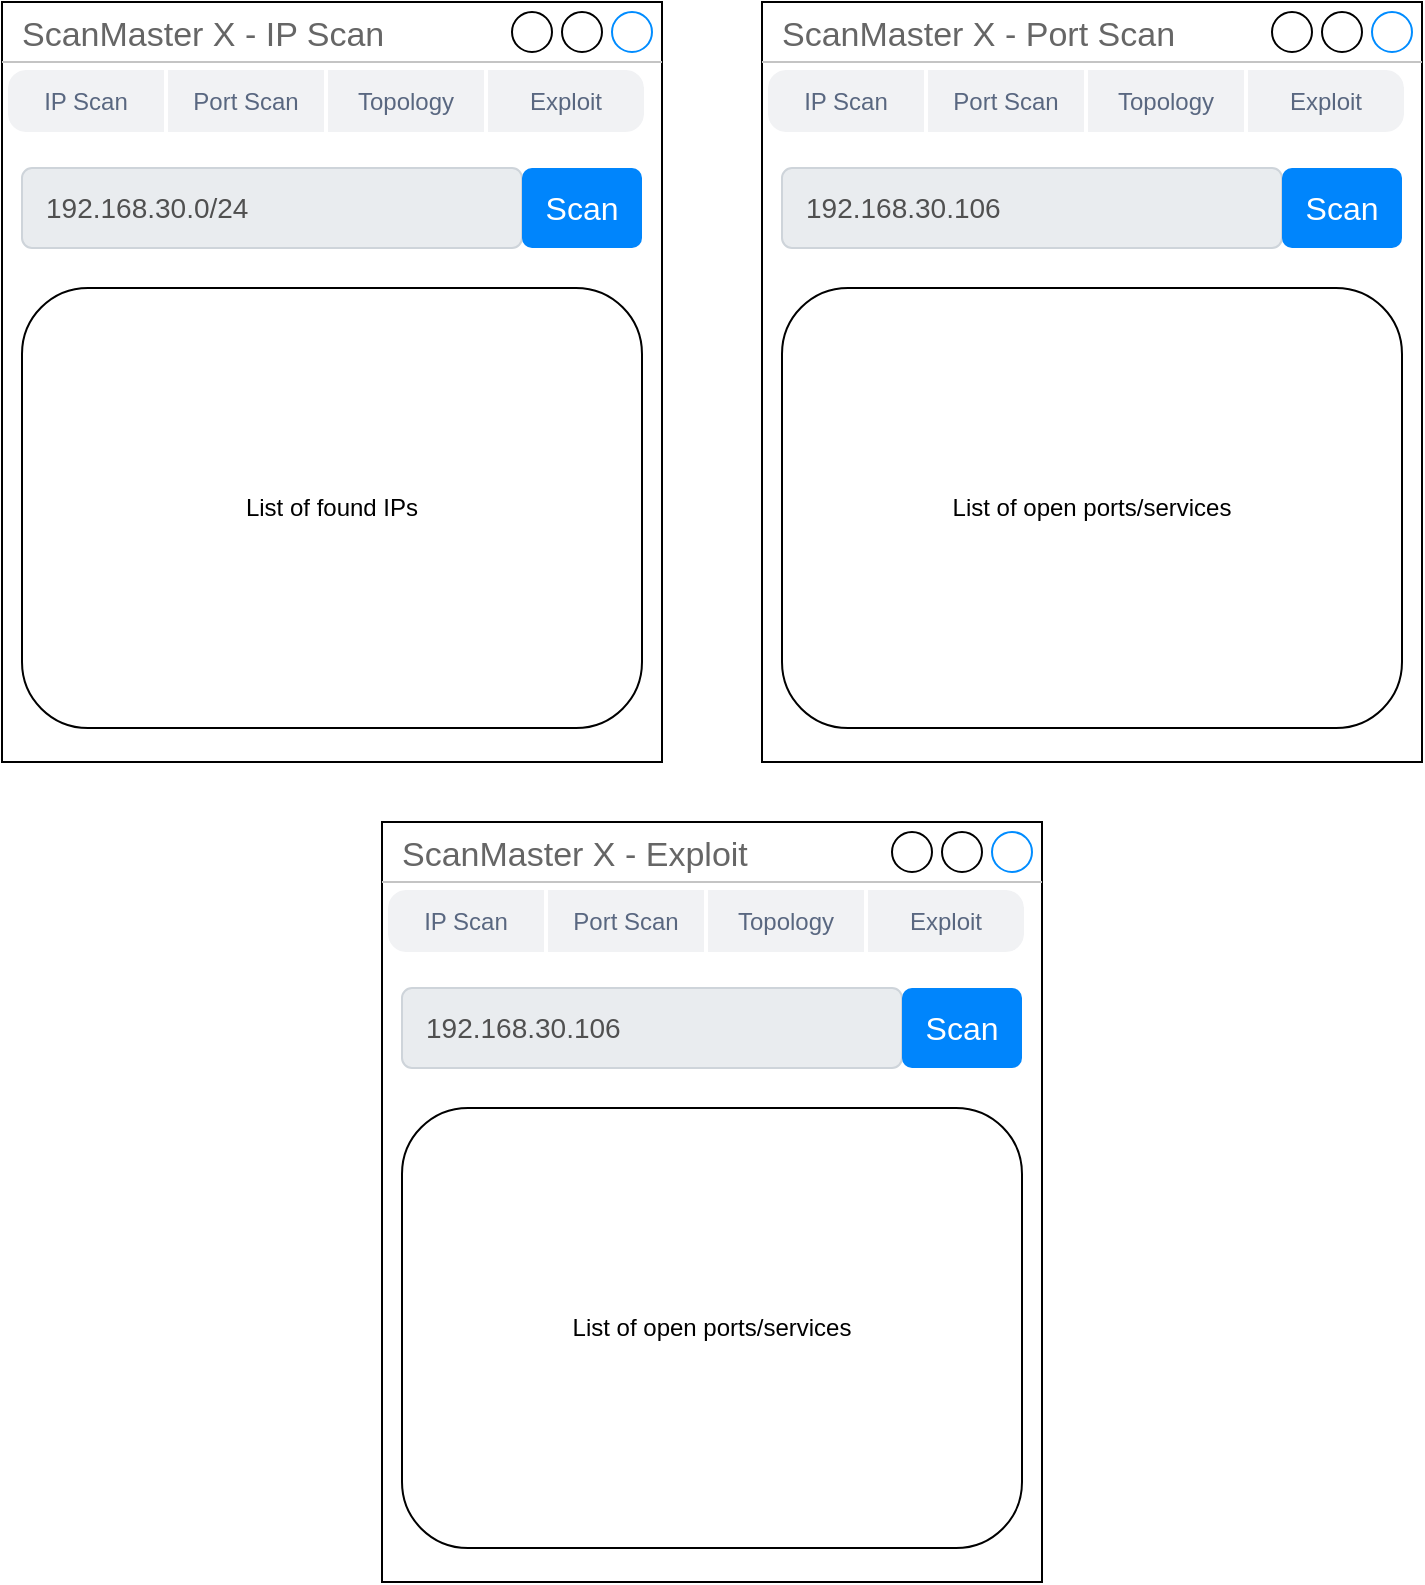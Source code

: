 <mxfile version="24.2.5" type="device">
  <diagram name="Page-1" id="03018318-947c-dd8e-b7a3-06fadd420f32">
    <mxGraphModel dx="1434" dy="833" grid="1" gridSize="10" guides="1" tooltips="1" connect="1" arrows="1" fold="1" page="1" pageScale="1" pageWidth="1100" pageHeight="850" background="none" math="0" shadow="0">
      <root>
        <mxCell id="0" />
        <mxCell id="1" parent="0" />
        <mxCell id="af4oEK7Usk6lk2g7xirI-20" value="ScanMaster X - IP Scan" style="strokeWidth=1;shadow=0;dashed=0;align=center;html=1;shape=mxgraph.mockup.containers.window;align=left;verticalAlign=top;spacingLeft=8;strokeColor2=#008cff;strokeColor3=#c4c4c4;fontColor=#666666;mainText=;fontSize=17;labelBackgroundColor=none;whiteSpace=wrap;" vertex="1" parent="1">
          <mxGeometry x="40" y="40" width="330" height="380" as="geometry" />
        </mxCell>
        <mxCell id="af4oEK7Usk6lk2g7xirI-13" value="192.168.30.0/24" style="html=1;shadow=0;dashed=0;shape=mxgraph.bootstrap.rrect;rSize=5;strokeColor=#CED4DA;strokeWidth=1;fillColor=#E9ECEF;fontColor=#505050;whiteSpace=wrap;align=left;verticalAlign=middle;spacingLeft=10;fontSize=14;" vertex="1" parent="1">
          <mxGeometry x="50" y="123" width="250" height="40" as="geometry" />
        </mxCell>
        <mxCell id="af4oEK7Usk6lk2g7xirI-15" value="" style="strokeWidth=1;shadow=0;dashed=0;align=center;html=1;shape=mxgraph.mockup.rrect;rSize=10;fillColor=#F1F2F4;strokeColor=#ffffff;strokeWidth=2" vertex="1" parent="1">
          <mxGeometry x="42" y="73" width="320" height="33" as="geometry" />
        </mxCell>
        <mxCell id="af4oEK7Usk6lk2g7xirI-16" value="Port Scan" style="rounded=0;fontSize=12;fontColor=#596780;fontStyle=0;fillColor=none;strokeColor=#ffffff;strokeWidth=2;resizeHeight=1;whiteSpace=wrap;html=1;" vertex="1" parent="af4oEK7Usk6lk2g7xirI-15">
          <mxGeometry width="80" height="33" relative="1" as="geometry">
            <mxPoint x="80" as="offset" />
          </mxGeometry>
        </mxCell>
        <mxCell id="af4oEK7Usk6lk2g7xirI-17" value="Topology" style="rounded=0;fontSize=12;fontColor=#596780;fontStyle=0;fillColor=none;strokeColor=#ffffff;strokeWidth=2;resizeHeight=1;whiteSpace=wrap;html=1;" vertex="1" parent="af4oEK7Usk6lk2g7xirI-15">
          <mxGeometry width="80" height="33" relative="1" as="geometry">
            <mxPoint x="160" as="offset" />
          </mxGeometry>
        </mxCell>
        <mxCell id="af4oEK7Usk6lk2g7xirI-18" value="Exploit" style="strokeWidth=1;shadow=0;dashed=0;align=center;html=1;shape=mxgraph.mockup.rightButton;rSize=10;fontSize=12;fontColor=#596780;fontStyle=0;fillColor=none;strokeColor=#ffffff;strokeWidth=2;resizeHeight=1;whiteSpace=wrap;" vertex="1" parent="af4oEK7Usk6lk2g7xirI-15">
          <mxGeometry x="1" width="80" height="33" relative="1" as="geometry">
            <mxPoint x="-80" as="offset" />
          </mxGeometry>
        </mxCell>
        <mxCell id="af4oEK7Usk6lk2g7xirI-19" value="IP Scan" style="strokeWidth=1;shadow=0;dashed=0;align=center;html=1;shape=mxgraph.mockup.leftButton;rSize=10;fontSize=12;fontColor=#596780;fontStyle=0;fillColor=none;strokeColor=#ffffff;strokeWidth=2;resizeHeight=1;whiteSpace=wrap;" vertex="1" parent="af4oEK7Usk6lk2g7xirI-15">
          <mxGeometry width="80" height="33" relative="1" as="geometry" />
        </mxCell>
        <mxCell id="af4oEK7Usk6lk2g7xirI-22" value="Scan" style="html=1;shadow=0;dashed=0;shape=mxgraph.bootstrap.rrect;rSize=5;strokeColor=none;strokeWidth=1;fillColor=#0085FC;fontColor=#FFFFFF;whiteSpace=wrap;align=center;verticalAlign=middle;spacingLeft=0;fontStyle=0;fontSize=16;spacing=5;" vertex="1" parent="1">
          <mxGeometry x="300" y="123" width="60" height="40" as="geometry" />
        </mxCell>
        <mxCell id="af4oEK7Usk6lk2g7xirI-23" value="List of found IPs" style="rounded=1;whiteSpace=wrap;html=1;" vertex="1" parent="1">
          <mxGeometry x="50" y="183" width="310" height="220" as="geometry" />
        </mxCell>
        <mxCell id="af4oEK7Usk6lk2g7xirI-24" value="ScanMaster X - Port Scan" style="strokeWidth=1;shadow=0;dashed=0;align=center;html=1;shape=mxgraph.mockup.containers.window;align=left;verticalAlign=top;spacingLeft=8;strokeColor2=#008cff;strokeColor3=#c4c4c4;fontColor=#666666;mainText=;fontSize=17;labelBackgroundColor=none;whiteSpace=wrap;" vertex="1" parent="1">
          <mxGeometry x="420" y="40" width="330" height="380" as="geometry" />
        </mxCell>
        <mxCell id="af4oEK7Usk6lk2g7xirI-25" value="192.168.30.106" style="html=1;shadow=0;dashed=0;shape=mxgraph.bootstrap.rrect;rSize=5;strokeColor=#CED4DA;strokeWidth=1;fillColor=#E9ECEF;fontColor=#505050;whiteSpace=wrap;align=left;verticalAlign=middle;spacingLeft=10;fontSize=14;" vertex="1" parent="1">
          <mxGeometry x="430" y="123" width="250" height="40" as="geometry" />
        </mxCell>
        <mxCell id="af4oEK7Usk6lk2g7xirI-26" value="" style="strokeWidth=1;shadow=0;dashed=0;align=center;html=1;shape=mxgraph.mockup.rrect;rSize=10;fillColor=#F1F2F4;strokeColor=#ffffff;strokeWidth=2" vertex="1" parent="1">
          <mxGeometry x="422" y="73" width="320" height="33" as="geometry" />
        </mxCell>
        <mxCell id="af4oEK7Usk6lk2g7xirI-27" value="Port Scan" style="rounded=0;fontSize=12;fontColor=#596780;fontStyle=0;fillColor=none;strokeColor=#ffffff;strokeWidth=2;resizeHeight=1;whiteSpace=wrap;html=1;" vertex="1" parent="af4oEK7Usk6lk2g7xirI-26">
          <mxGeometry width="80" height="33" relative="1" as="geometry">
            <mxPoint x="80" as="offset" />
          </mxGeometry>
        </mxCell>
        <mxCell id="af4oEK7Usk6lk2g7xirI-28" value="Topology" style="rounded=0;fontSize=12;fontColor=#596780;fontStyle=0;fillColor=none;strokeColor=#ffffff;strokeWidth=2;resizeHeight=1;whiteSpace=wrap;html=1;" vertex="1" parent="af4oEK7Usk6lk2g7xirI-26">
          <mxGeometry width="80" height="33" relative="1" as="geometry">
            <mxPoint x="160" as="offset" />
          </mxGeometry>
        </mxCell>
        <mxCell id="af4oEK7Usk6lk2g7xirI-29" value="Exploit" style="strokeWidth=1;shadow=0;dashed=0;align=center;html=1;shape=mxgraph.mockup.rightButton;rSize=10;fontSize=12;fontColor=#596780;fontStyle=0;fillColor=none;strokeColor=#ffffff;strokeWidth=2;resizeHeight=1;whiteSpace=wrap;" vertex="1" parent="af4oEK7Usk6lk2g7xirI-26">
          <mxGeometry x="1" width="80" height="33" relative="1" as="geometry">
            <mxPoint x="-80" as="offset" />
          </mxGeometry>
        </mxCell>
        <mxCell id="af4oEK7Usk6lk2g7xirI-30" value="IP Scan" style="strokeWidth=1;shadow=0;dashed=0;align=center;html=1;shape=mxgraph.mockup.leftButton;rSize=10;fontSize=12;fontColor=#596780;fontStyle=0;fillColor=none;strokeColor=#ffffff;strokeWidth=2;resizeHeight=1;whiteSpace=wrap;" vertex="1" parent="af4oEK7Usk6lk2g7xirI-26">
          <mxGeometry width="80" height="33" relative="1" as="geometry" />
        </mxCell>
        <mxCell id="af4oEK7Usk6lk2g7xirI-31" value="Scan" style="html=1;shadow=0;dashed=0;shape=mxgraph.bootstrap.rrect;rSize=5;strokeColor=none;strokeWidth=1;fillColor=#0085FC;fontColor=#FFFFFF;whiteSpace=wrap;align=center;verticalAlign=middle;spacingLeft=0;fontStyle=0;fontSize=16;spacing=5;" vertex="1" parent="1">
          <mxGeometry x="680" y="123" width="60" height="40" as="geometry" />
        </mxCell>
        <mxCell id="af4oEK7Usk6lk2g7xirI-32" value="List of open ports/services" style="rounded=1;whiteSpace=wrap;html=1;" vertex="1" parent="1">
          <mxGeometry x="430" y="183" width="310" height="220" as="geometry" />
        </mxCell>
        <mxCell id="af4oEK7Usk6lk2g7xirI-33" value="ScanMaster X - Exploit" style="strokeWidth=1;shadow=0;dashed=0;align=center;html=1;shape=mxgraph.mockup.containers.window;align=left;verticalAlign=top;spacingLeft=8;strokeColor2=#008cff;strokeColor3=#c4c4c4;fontColor=#666666;mainText=;fontSize=17;labelBackgroundColor=none;whiteSpace=wrap;" vertex="1" parent="1">
          <mxGeometry x="230" y="450" width="330" height="380" as="geometry" />
        </mxCell>
        <mxCell id="af4oEK7Usk6lk2g7xirI-34" value="192.168.30.106" style="html=1;shadow=0;dashed=0;shape=mxgraph.bootstrap.rrect;rSize=5;strokeColor=#CED4DA;strokeWidth=1;fillColor=#E9ECEF;fontColor=#505050;whiteSpace=wrap;align=left;verticalAlign=middle;spacingLeft=10;fontSize=14;" vertex="1" parent="1">
          <mxGeometry x="240" y="533" width="250" height="40" as="geometry" />
        </mxCell>
        <mxCell id="af4oEK7Usk6lk2g7xirI-35" value="" style="strokeWidth=1;shadow=0;dashed=0;align=center;html=1;shape=mxgraph.mockup.rrect;rSize=10;fillColor=#F1F2F4;strokeColor=#ffffff;strokeWidth=2" vertex="1" parent="1">
          <mxGeometry x="232" y="483" width="320" height="33" as="geometry" />
        </mxCell>
        <mxCell id="af4oEK7Usk6lk2g7xirI-36" value="Port Scan" style="rounded=0;fontSize=12;fontColor=#596780;fontStyle=0;fillColor=none;strokeColor=#ffffff;strokeWidth=2;resizeHeight=1;whiteSpace=wrap;html=1;" vertex="1" parent="af4oEK7Usk6lk2g7xirI-35">
          <mxGeometry width="80" height="33" relative="1" as="geometry">
            <mxPoint x="80" as="offset" />
          </mxGeometry>
        </mxCell>
        <mxCell id="af4oEK7Usk6lk2g7xirI-37" value="Topology" style="rounded=0;fontSize=12;fontColor=#596780;fontStyle=0;fillColor=none;strokeColor=#ffffff;strokeWidth=2;resizeHeight=1;whiteSpace=wrap;html=1;" vertex="1" parent="af4oEK7Usk6lk2g7xirI-35">
          <mxGeometry width="80" height="33" relative="1" as="geometry">
            <mxPoint x="160" as="offset" />
          </mxGeometry>
        </mxCell>
        <mxCell id="af4oEK7Usk6lk2g7xirI-38" value="Exploit" style="strokeWidth=1;shadow=0;dashed=0;align=center;html=1;shape=mxgraph.mockup.rightButton;rSize=10;fontSize=12;fontColor=#596780;fontStyle=0;fillColor=none;strokeColor=#ffffff;strokeWidth=2;resizeHeight=1;whiteSpace=wrap;" vertex="1" parent="af4oEK7Usk6lk2g7xirI-35">
          <mxGeometry x="1" width="80" height="33" relative="1" as="geometry">
            <mxPoint x="-80" as="offset" />
          </mxGeometry>
        </mxCell>
        <mxCell id="af4oEK7Usk6lk2g7xirI-39" value="IP Scan" style="strokeWidth=1;shadow=0;dashed=0;align=center;html=1;shape=mxgraph.mockup.leftButton;rSize=10;fontSize=12;fontColor=#596780;fontStyle=0;fillColor=none;strokeColor=#ffffff;strokeWidth=2;resizeHeight=1;whiteSpace=wrap;" vertex="1" parent="af4oEK7Usk6lk2g7xirI-35">
          <mxGeometry width="80" height="33" relative="1" as="geometry" />
        </mxCell>
        <mxCell id="af4oEK7Usk6lk2g7xirI-40" value="Scan" style="html=1;shadow=0;dashed=0;shape=mxgraph.bootstrap.rrect;rSize=5;strokeColor=none;strokeWidth=1;fillColor=#0085FC;fontColor=#FFFFFF;whiteSpace=wrap;align=center;verticalAlign=middle;spacingLeft=0;fontStyle=0;fontSize=16;spacing=5;" vertex="1" parent="1">
          <mxGeometry x="490" y="533" width="60" height="40" as="geometry" />
        </mxCell>
        <mxCell id="af4oEK7Usk6lk2g7xirI-41" value="List of open ports/services" style="rounded=1;whiteSpace=wrap;html=1;" vertex="1" parent="1">
          <mxGeometry x="240" y="593" width="310" height="220" as="geometry" />
        </mxCell>
      </root>
    </mxGraphModel>
  </diagram>
</mxfile>
